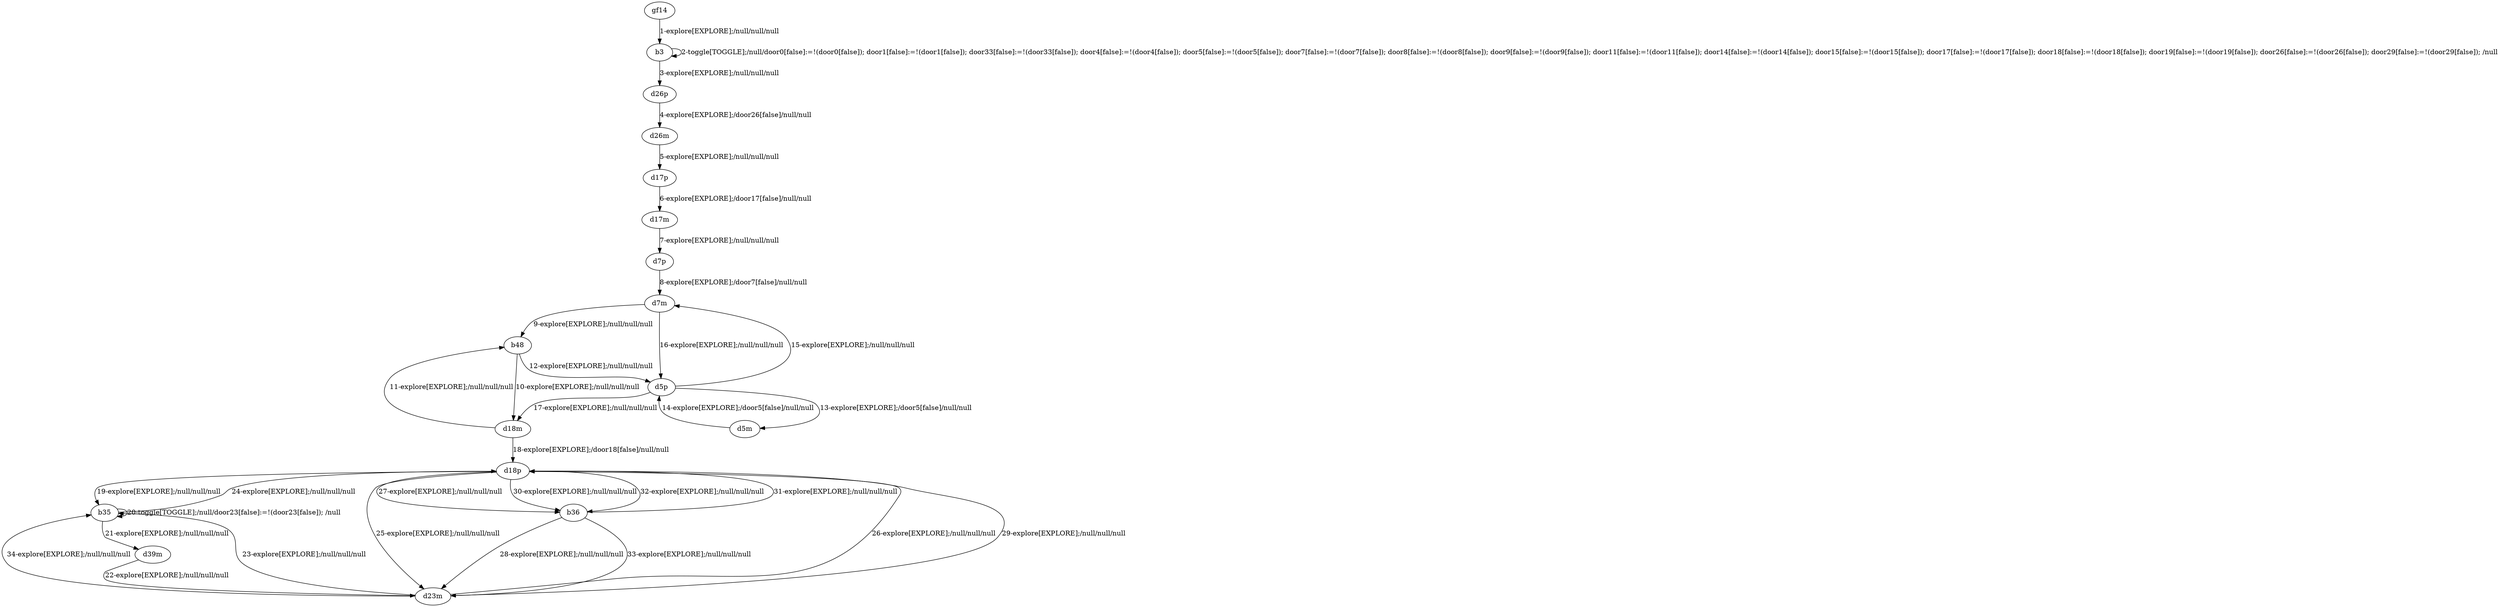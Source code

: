 # Total number of goals covered by this test: 1
# b35 --> d39m

digraph g {
"gf14" -> "b3" [label = "1-explore[EXPLORE];/null/null/null"];
"b3" -> "b3" [label = "2-toggle[TOGGLE];/null/door0[false]:=!(door0[false]); door1[false]:=!(door1[false]); door33[false]:=!(door33[false]); door4[false]:=!(door4[false]); door5[false]:=!(door5[false]); door7[false]:=!(door7[false]); door8[false]:=!(door8[false]); door9[false]:=!(door9[false]); door11[false]:=!(door11[false]); door14[false]:=!(door14[false]); door15[false]:=!(door15[false]); door17[false]:=!(door17[false]); door18[false]:=!(door18[false]); door19[false]:=!(door19[false]); door26[false]:=!(door26[false]); door29[false]:=!(door29[false]); /null"];
"b3" -> "d26p" [label = "3-explore[EXPLORE];/null/null/null"];
"d26p" -> "d26m" [label = "4-explore[EXPLORE];/door26[false]/null/null"];
"d26m" -> "d17p" [label = "5-explore[EXPLORE];/null/null/null"];
"d17p" -> "d17m" [label = "6-explore[EXPLORE];/door17[false]/null/null"];
"d17m" -> "d7p" [label = "7-explore[EXPLORE];/null/null/null"];
"d7p" -> "d7m" [label = "8-explore[EXPLORE];/door7[false]/null/null"];
"d7m" -> "b48" [label = "9-explore[EXPLORE];/null/null/null"];
"b48" -> "d18m" [label = "10-explore[EXPLORE];/null/null/null"];
"d18m" -> "b48" [label = "11-explore[EXPLORE];/null/null/null"];
"b48" -> "d5p" [label = "12-explore[EXPLORE];/null/null/null"];
"d5p" -> "d5m" [label = "13-explore[EXPLORE];/door5[false]/null/null"];
"d5m" -> "d5p" [label = "14-explore[EXPLORE];/door5[false]/null/null"];
"d5p" -> "d7m" [label = "15-explore[EXPLORE];/null/null/null"];
"d7m" -> "d5p" [label = "16-explore[EXPLORE];/null/null/null"];
"d5p" -> "d18m" [label = "17-explore[EXPLORE];/null/null/null"];
"d18m" -> "d18p" [label = "18-explore[EXPLORE];/door18[false]/null/null"];
"d18p" -> "b35" [label = "19-explore[EXPLORE];/null/null/null"];
"b35" -> "b35" [label = "20-toggle[TOGGLE];/null/door23[false]:=!(door23[false]); /null"];
"b35" -> "d39m" [label = "21-explore[EXPLORE];/null/null/null"];
"d39m" -> "d23m" [label = "22-explore[EXPLORE];/null/null/null"];
"d23m" -> "b35" [label = "23-explore[EXPLORE];/null/null/null"];
"b35" -> "d18p" [label = "24-explore[EXPLORE];/null/null/null"];
"d18p" -> "d23m" [label = "25-explore[EXPLORE];/null/null/null"];
"d23m" -> "d18p" [label = "26-explore[EXPLORE];/null/null/null"];
"d18p" -> "b36" [label = "27-explore[EXPLORE];/null/null/null"];
"b36" -> "d23m" [label = "28-explore[EXPLORE];/null/null/null"];
"d23m" -> "d18p" [label = "29-explore[EXPLORE];/null/null/null"];
"d18p" -> "b36" [label = "30-explore[EXPLORE];/null/null/null"];
"b36" -> "d18p" [label = "31-explore[EXPLORE];/null/null/null"];
"d18p" -> "b36" [label = "32-explore[EXPLORE];/null/null/null"];
"b36" -> "d23m" [label = "33-explore[EXPLORE];/null/null/null"];
"d23m" -> "b35" [label = "34-explore[EXPLORE];/null/null/null"];
}